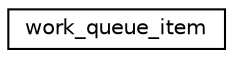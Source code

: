 digraph "Graphical Class Hierarchy"
{
 // LATEX_PDF_SIZE
  edge [fontname="Helvetica",fontsize="10",labelfontname="Helvetica",labelfontsize="10"];
  node [fontname="Helvetica",fontsize="10",shape=record];
  rankdir="LR";
  Node0 [label="work_queue_item",height=0.2,width=0.4,color="black", fillcolor="white", style="filled",URL="$classwork__queue__item.html",tooltip=" "];
}
